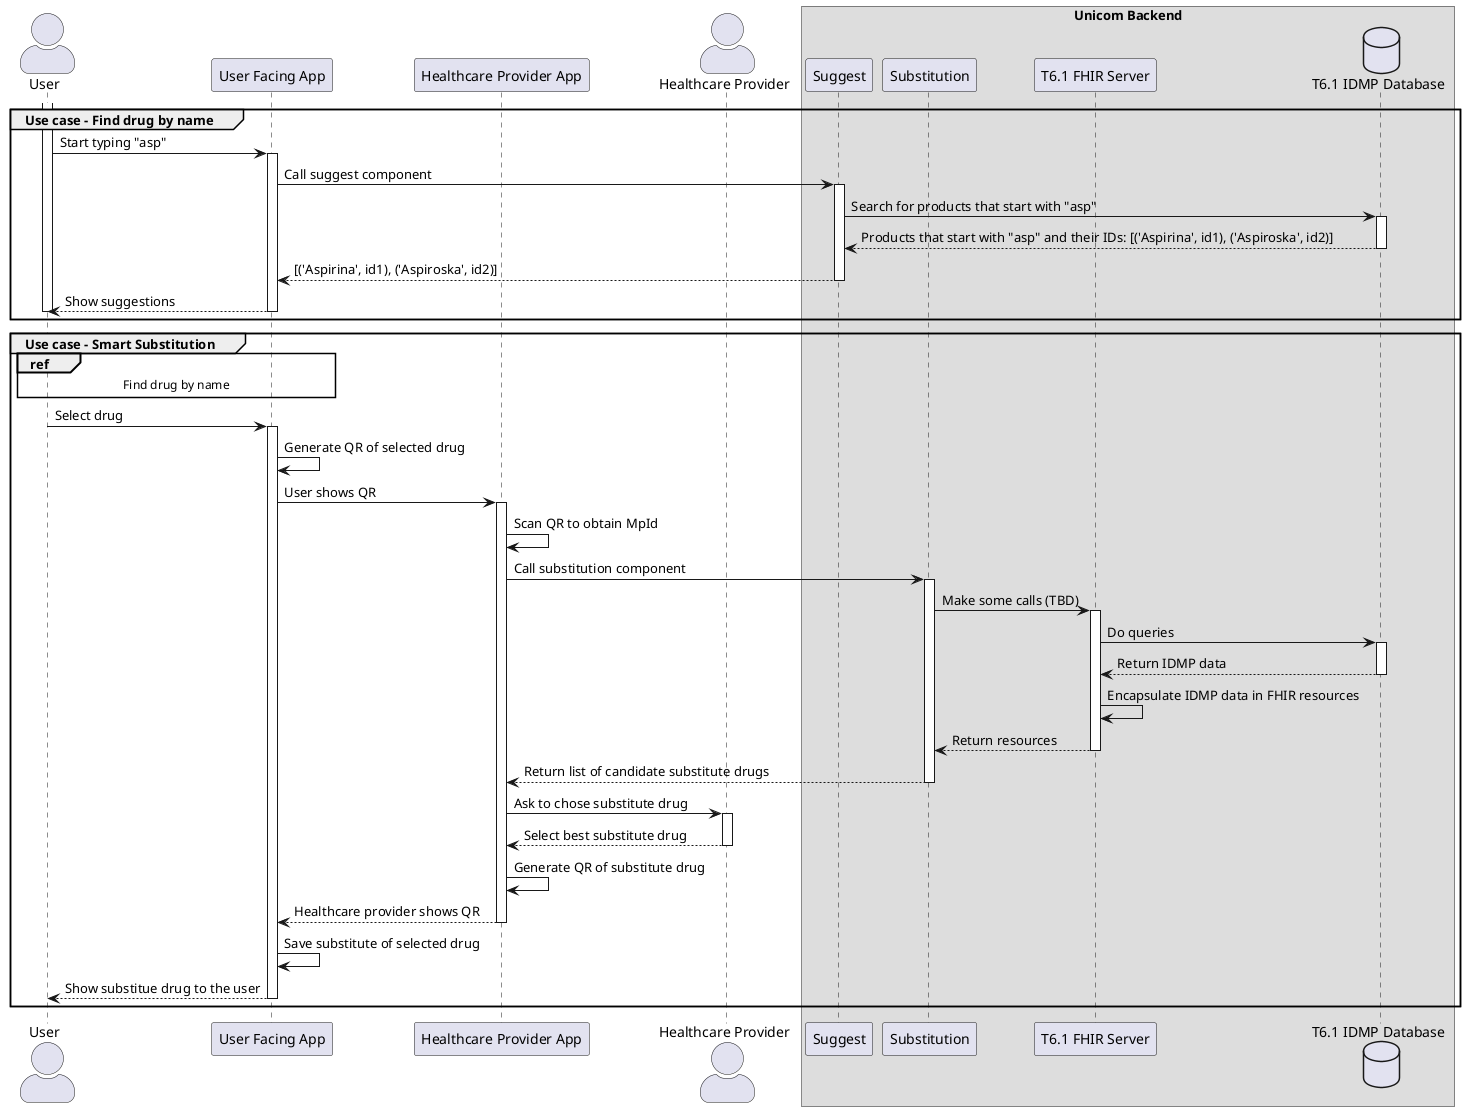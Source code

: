 @startuml
skinparam actorStyle awesome

actor User as user

participant "User Facing App" as user_app

participant "Healthcare Provider App" as provider_app
 
actor "Healthcare Provider" as provider

box "Unicom Backend"
    participant "Suggest" as suggest
    participant "Substitution" as substitution
    participant "T6.1 FHIR Server" as fhir
    database "T6.1 IDMP Database" as db
end box

group Use case - Find drug by name
    activate user
        user -> user_app : Start typing "asp"
        
        activate user_app
            user_app -> suggest : Call suggest component

            activate suggest
                suggest -> db : Search for products that start with "asp"

                activate db
                    db --> suggest : Products that start with "asp" and their IDs: [('Aspirina', id1), ('Aspiroska', id2)]
                deactivate db

                suggest --> user_app : [('Aspirina', id1), ('Aspiroska', id2)]
            deactivate suggest

        user_app --> user : Show suggestions 
        deactivate user_app
    deactivate user
end

group Use case - Smart Substitution
    activate user
    ref over user, user_app : Find drug by name 
    user -> user_app : Select drug
        activate user_app
            user_app -> user_app : Generate QR of selected drug
            user_app -> provider_app : User shows QR

            activate provider_app
                provider_app -> provider_app : Scan QR to obtain MpId
                provider_app -> substitution : Call substitution component
                                
                activate substitution
                    substitution -> fhir : Make some calls (TBD)

                    activate fhir
                        fhir -> db : Do queries
                        activate db
                            db --> fhir : Return IDMP data
                        deactivate db

                        fhir -> fhir : Encapsulate IDMP data in FHIR resources

                        fhir --> substitution : Return resources
                    deactivate fhir

                    substitution --> provider_app : Return list of candidate substitute drugs
                deactivate substitution

                provider_app -> provider : Ask to chose substitute drug
                activate provider
                    provider --> provider_app : Select best substitute drug
                deactivate provider

                provider_app -> provider_app : Generate QR of substitute drug
                provider_app --> user_app : Healthcare provider shows QR
            deactivate provider_app

            user_app -> user_app : Save substitute of selected drug
            user_app --> user : Show substitue drug to the user
        deactivate user_app
    deactivate user
end

@enduml